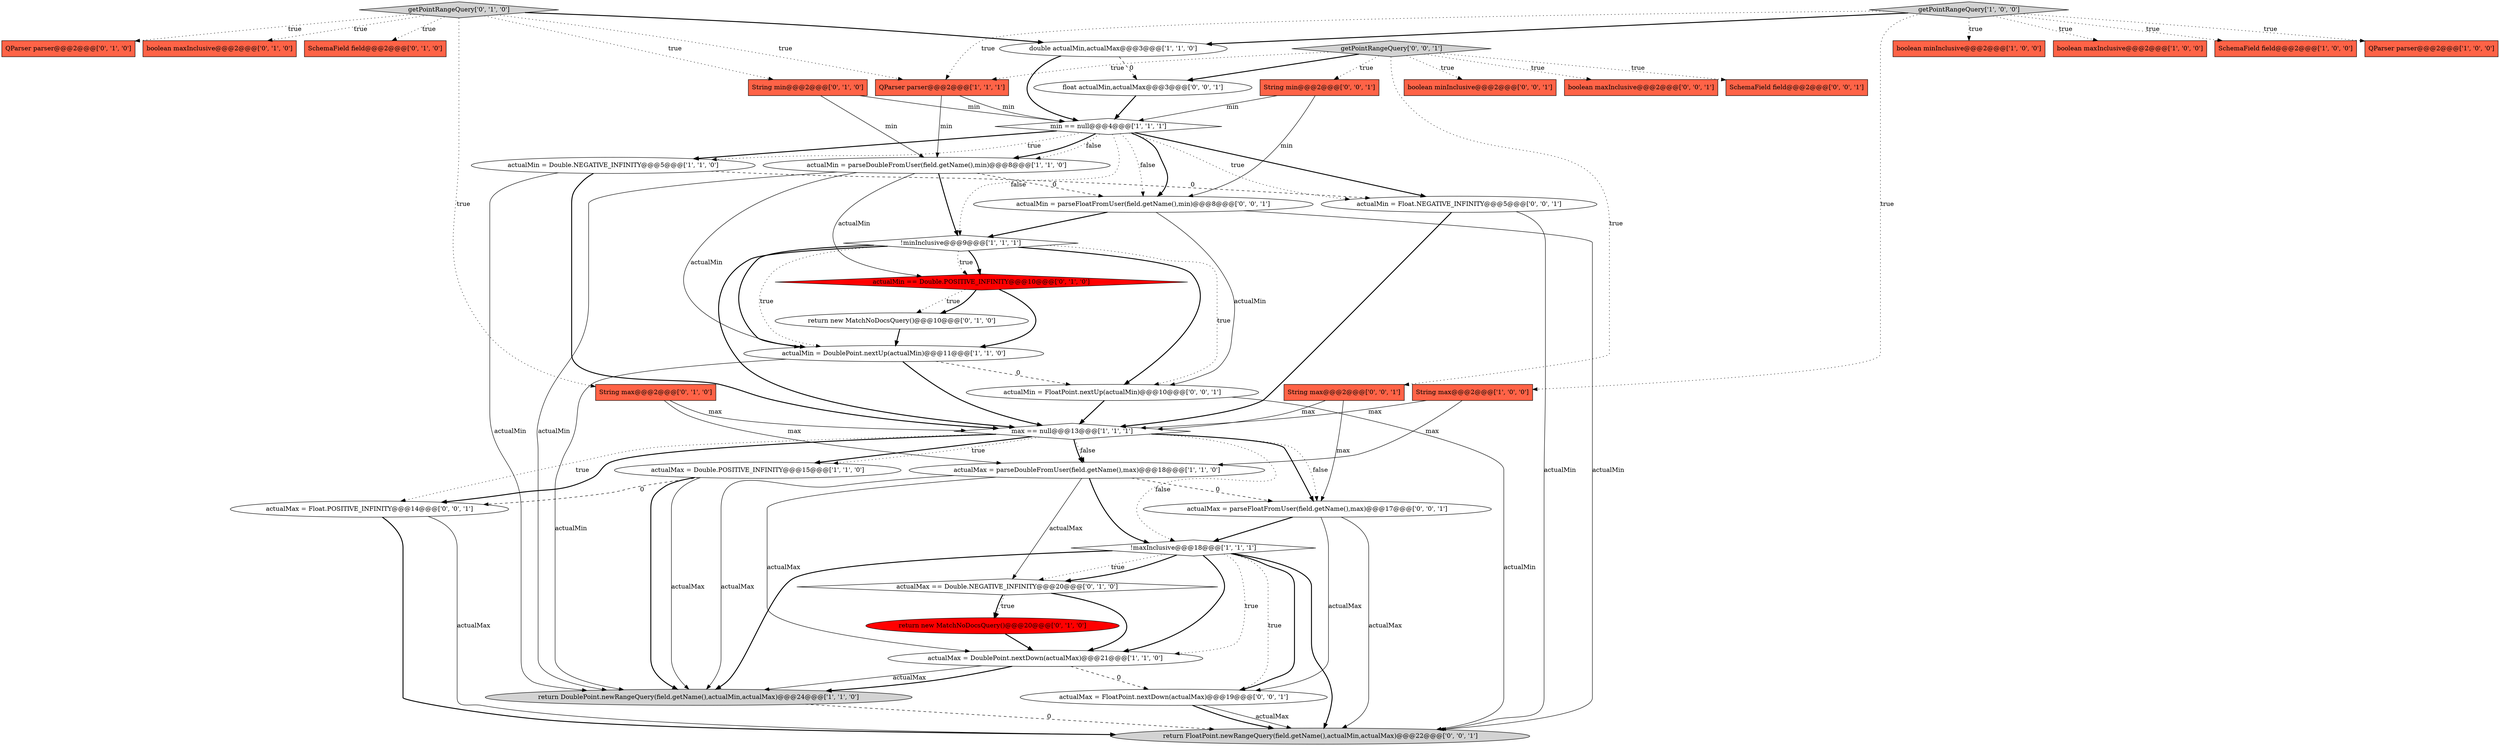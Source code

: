 digraph {
2 [style = filled, label = "actualMin = parseDoubleFromUser(field.getName(),min)@@@8@@@['1', '1', '0']", fillcolor = white, shape = ellipse image = "AAA0AAABBB1BBB"];
16 [style = filled, label = "actualMax = DoublePoint.nextDown(actualMax)@@@21@@@['1', '1', '0']", fillcolor = white, shape = ellipse image = "AAA0AAABBB1BBB"];
36 [style = filled, label = "boolean minInclusive@@@2@@@['0', '0', '1']", fillcolor = tomato, shape = box image = "AAA0AAABBB3BBB"];
3 [style = filled, label = "String max@@@2@@@['1', '0', '0']", fillcolor = tomato, shape = box image = "AAA0AAABBB1BBB"];
9 [style = filled, label = "double actualMin,actualMax@@@3@@@['1', '1', '0']", fillcolor = white, shape = ellipse image = "AAA0AAABBB1BBB"];
5 [style = filled, label = "return DoublePoint.newRangeQuery(field.getName(),actualMin,actualMax)@@@24@@@['1', '1', '0']", fillcolor = lightgray, shape = ellipse image = "AAA0AAABBB1BBB"];
29 [style = filled, label = "String min@@@2@@@['0', '0', '1']", fillcolor = tomato, shape = box image = "AAA0AAABBB3BBB"];
20 [style = filled, label = "SchemaField field@@@2@@@['0', '1', '0']", fillcolor = tomato, shape = box image = "AAA0AAABBB2BBB"];
23 [style = filled, label = "actualMax == Double.NEGATIVE_INFINITY@@@20@@@['0', '1', '0']", fillcolor = white, shape = diamond image = "AAA0AAABBB2BBB"];
31 [style = filled, label = "boolean maxInclusive@@@2@@@['0', '0', '1']", fillcolor = tomato, shape = box image = "AAA0AAABBB3BBB"];
7 [style = filled, label = "!minInclusive@@@9@@@['1', '1', '1']", fillcolor = white, shape = diamond image = "AAA0AAABBB1BBB"];
13 [style = filled, label = "actualMax = parseDoubleFromUser(field.getName(),max)@@@18@@@['1', '1', '0']", fillcolor = white, shape = ellipse image = "AAA0AAABBB1BBB"];
8 [style = filled, label = "actualMin = DoublePoint.nextUp(actualMin)@@@11@@@['1', '1', '0']", fillcolor = white, shape = ellipse image = "AAA0AAABBB1BBB"];
1 [style = filled, label = "actualMin = Double.NEGATIVE_INFINITY@@@5@@@['1', '1', '0']", fillcolor = white, shape = ellipse image = "AAA0AAABBB1BBB"];
42 [style = filled, label = "actualMin = parseFloatFromUser(field.getName(),min)@@@8@@@['0', '0', '1']", fillcolor = white, shape = ellipse image = "AAA0AAABBB3BBB"];
30 [style = filled, label = "actualMax = FloatPoint.nextDown(actualMax)@@@19@@@['0', '0', '1']", fillcolor = white, shape = ellipse image = "AAA0AAABBB3BBB"];
4 [style = filled, label = "min == null@@@4@@@['1', '1', '1']", fillcolor = white, shape = diamond image = "AAA0AAABBB1BBB"];
33 [style = filled, label = "return FloatPoint.newRangeQuery(field.getName(),actualMin,actualMax)@@@22@@@['0', '0', '1']", fillcolor = lightgray, shape = ellipse image = "AAA0AAABBB3BBB"];
0 [style = filled, label = "getPointRangeQuery['1', '0', '0']", fillcolor = lightgray, shape = diamond image = "AAA0AAABBB1BBB"];
15 [style = filled, label = "boolean minInclusive@@@2@@@['1', '0', '0']", fillcolor = tomato, shape = box image = "AAA0AAABBB1BBB"];
25 [style = filled, label = "return new MatchNoDocsQuery()@@@10@@@['0', '1', '0']", fillcolor = white, shape = ellipse image = "AAA0AAABBB2BBB"];
38 [style = filled, label = "actualMin = Float.NEGATIVE_INFINITY@@@5@@@['0', '0', '1']", fillcolor = white, shape = ellipse image = "AAA0AAABBB3BBB"];
12 [style = filled, label = "actualMax = Double.POSITIVE_INFINITY@@@15@@@['1', '1', '0']", fillcolor = white, shape = ellipse image = "AAA0AAABBB1BBB"];
22 [style = filled, label = "QParser parser@@@2@@@['0', '1', '0']", fillcolor = tomato, shape = box image = "AAA0AAABBB2BBB"];
27 [style = filled, label = "getPointRangeQuery['0', '1', '0']", fillcolor = lightgray, shape = diamond image = "AAA0AAABBB2BBB"];
28 [style = filled, label = "actualMin == Double.POSITIVE_INFINITY@@@10@@@['0', '1', '0']", fillcolor = red, shape = diamond image = "AAA1AAABBB2BBB"];
24 [style = filled, label = "String max@@@2@@@['0', '1', '0']", fillcolor = tomato, shape = box image = "AAA0AAABBB2BBB"];
34 [style = filled, label = "SchemaField field@@@2@@@['0', '0', '1']", fillcolor = tomato, shape = box image = "AAA0AAABBB3BBB"];
21 [style = filled, label = "boolean maxInclusive@@@2@@@['0', '1', '0']", fillcolor = tomato, shape = box image = "AAA0AAABBB2BBB"];
11 [style = filled, label = "boolean maxInclusive@@@2@@@['1', '0', '0']", fillcolor = tomato, shape = box image = "AAA0AAABBB1BBB"];
19 [style = filled, label = "String min@@@2@@@['0', '1', '0']", fillcolor = tomato, shape = box image = "AAA0AAABBB2BBB"];
17 [style = filled, label = "QParser parser@@@2@@@['1', '1', '1']", fillcolor = tomato, shape = box image = "AAA0AAABBB1BBB"];
10 [style = filled, label = "max == null@@@13@@@['1', '1', '1']", fillcolor = white, shape = diamond image = "AAA0AAABBB1BBB"];
37 [style = filled, label = "getPointRangeQuery['0', '0', '1']", fillcolor = lightgray, shape = diamond image = "AAA0AAABBB3BBB"];
39 [style = filled, label = "actualMax = Float.POSITIVE_INFINITY@@@14@@@['0', '0', '1']", fillcolor = white, shape = ellipse image = "AAA0AAABBB3BBB"];
40 [style = filled, label = "actualMax = parseFloatFromUser(field.getName(),max)@@@17@@@['0', '0', '1']", fillcolor = white, shape = ellipse image = "AAA0AAABBB3BBB"];
6 [style = filled, label = "SchemaField field@@@2@@@['1', '0', '0']", fillcolor = tomato, shape = box image = "AAA0AAABBB1BBB"];
35 [style = filled, label = "actualMin = FloatPoint.nextUp(actualMin)@@@10@@@['0', '0', '1']", fillcolor = white, shape = ellipse image = "AAA0AAABBB3BBB"];
41 [style = filled, label = "float actualMin,actualMax@@@3@@@['0', '0', '1']", fillcolor = white, shape = ellipse image = "AAA0AAABBB3BBB"];
18 [style = filled, label = "!maxInclusive@@@18@@@['1', '1', '1']", fillcolor = white, shape = diamond image = "AAA0AAABBB1BBB"];
32 [style = filled, label = "String max@@@2@@@['0', '0', '1']", fillcolor = tomato, shape = box image = "AAA0AAABBB3BBB"];
14 [style = filled, label = "QParser parser@@@2@@@['1', '0', '0']", fillcolor = tomato, shape = box image = "AAA0AAABBB1BBB"];
26 [style = filled, label = "return new MatchNoDocsQuery()@@@20@@@['0', '1', '0']", fillcolor = red, shape = ellipse image = "AAA1AAABBB2BBB"];
2->42 [style = dashed, label="0"];
8->10 [style = bold, label=""];
18->30 [style = dotted, label="true"];
4->38 [style = dotted, label="true"];
12->5 [style = bold, label=""];
4->1 [style = dotted, label="true"];
28->25 [style = dotted, label="true"];
1->5 [style = solid, label="actualMin"];
27->9 [style = bold, label=""];
24->13 [style = solid, label="max"];
8->35 [style = dashed, label="0"];
7->35 [style = bold, label=""];
18->30 [style = bold, label=""];
24->10 [style = solid, label="max"];
42->33 [style = solid, label="actualMin"];
7->8 [style = bold, label=""];
0->6 [style = dotted, label="true"];
27->19 [style = dotted, label="true"];
17->4 [style = solid, label="min"];
37->31 [style = dotted, label="true"];
10->39 [style = bold, label=""];
10->12 [style = bold, label=""];
32->40 [style = solid, label="max"];
30->33 [style = solid, label="actualMax"];
10->13 [style = dotted, label="false"];
28->25 [style = bold, label=""];
37->36 [style = dotted, label="true"];
1->38 [style = dashed, label="0"];
35->10 [style = bold, label=""];
9->41 [style = dashed, label="0"];
0->3 [style = dotted, label="true"];
0->11 [style = dotted, label="true"];
17->2 [style = solid, label="min"];
18->23 [style = dotted, label="true"];
29->4 [style = solid, label="min"];
4->38 [style = bold, label=""];
27->22 [style = dotted, label="true"];
4->7 [style = dotted, label="false"];
3->13 [style = solid, label="max"];
18->16 [style = dotted, label="true"];
35->33 [style = solid, label="actualMin"];
10->39 [style = dotted, label="true"];
41->4 [style = bold, label=""];
4->2 [style = bold, label=""];
27->24 [style = dotted, label="true"];
27->21 [style = dotted, label="true"];
13->40 [style = dashed, label="0"];
2->8 [style = solid, label="actualMin"];
26->16 [style = bold, label=""];
27->20 [style = dotted, label="true"];
42->35 [style = solid, label="actualMin"];
5->33 [style = dashed, label="0"];
38->33 [style = solid, label="actualMin"];
32->10 [style = solid, label="max"];
7->35 [style = dotted, label="true"];
0->14 [style = dotted, label="true"];
42->7 [style = bold, label=""];
3->10 [style = solid, label="max"];
7->8 [style = dotted, label="true"];
13->23 [style = solid, label="actualMax"];
13->18 [style = bold, label=""];
12->39 [style = dashed, label="0"];
16->5 [style = solid, label="actualMax"];
18->23 [style = bold, label=""];
30->33 [style = bold, label=""];
37->41 [style = bold, label=""];
18->33 [style = bold, label=""];
19->4 [style = solid, label="min"];
39->33 [style = solid, label="actualMax"];
39->33 [style = bold, label=""];
4->2 [style = dotted, label="false"];
7->28 [style = bold, label=""];
10->13 [style = bold, label=""];
37->32 [style = dotted, label="true"];
16->30 [style = dashed, label="0"];
19->2 [style = solid, label="min"];
28->8 [style = bold, label=""];
8->5 [style = solid, label="actualMin"];
10->40 [style = bold, label=""];
16->5 [style = bold, label=""];
4->1 [style = bold, label=""];
37->34 [style = dotted, label="true"];
27->17 [style = dotted, label="true"];
29->42 [style = solid, label="min"];
13->16 [style = solid, label="actualMax"];
7->28 [style = dotted, label="true"];
10->18 [style = dotted, label="false"];
18->16 [style = bold, label=""];
40->30 [style = solid, label="actualMax"];
0->9 [style = bold, label=""];
23->16 [style = bold, label=""];
10->12 [style = dotted, label="true"];
7->10 [style = bold, label=""];
38->10 [style = bold, label=""];
0->15 [style = dotted, label="true"];
40->33 [style = solid, label="actualMax"];
9->4 [style = bold, label=""];
23->26 [style = bold, label=""];
4->42 [style = bold, label=""];
40->18 [style = bold, label=""];
4->42 [style = dotted, label="false"];
37->29 [style = dotted, label="true"];
13->5 [style = solid, label="actualMax"];
37->17 [style = dotted, label="true"];
10->40 [style = dotted, label="false"];
23->26 [style = dotted, label="true"];
2->5 [style = solid, label="actualMin"];
18->5 [style = bold, label=""];
2->28 [style = solid, label="actualMin"];
0->17 [style = dotted, label="true"];
25->8 [style = bold, label=""];
2->7 [style = bold, label=""];
1->10 [style = bold, label=""];
12->5 [style = solid, label="actualMax"];
}
